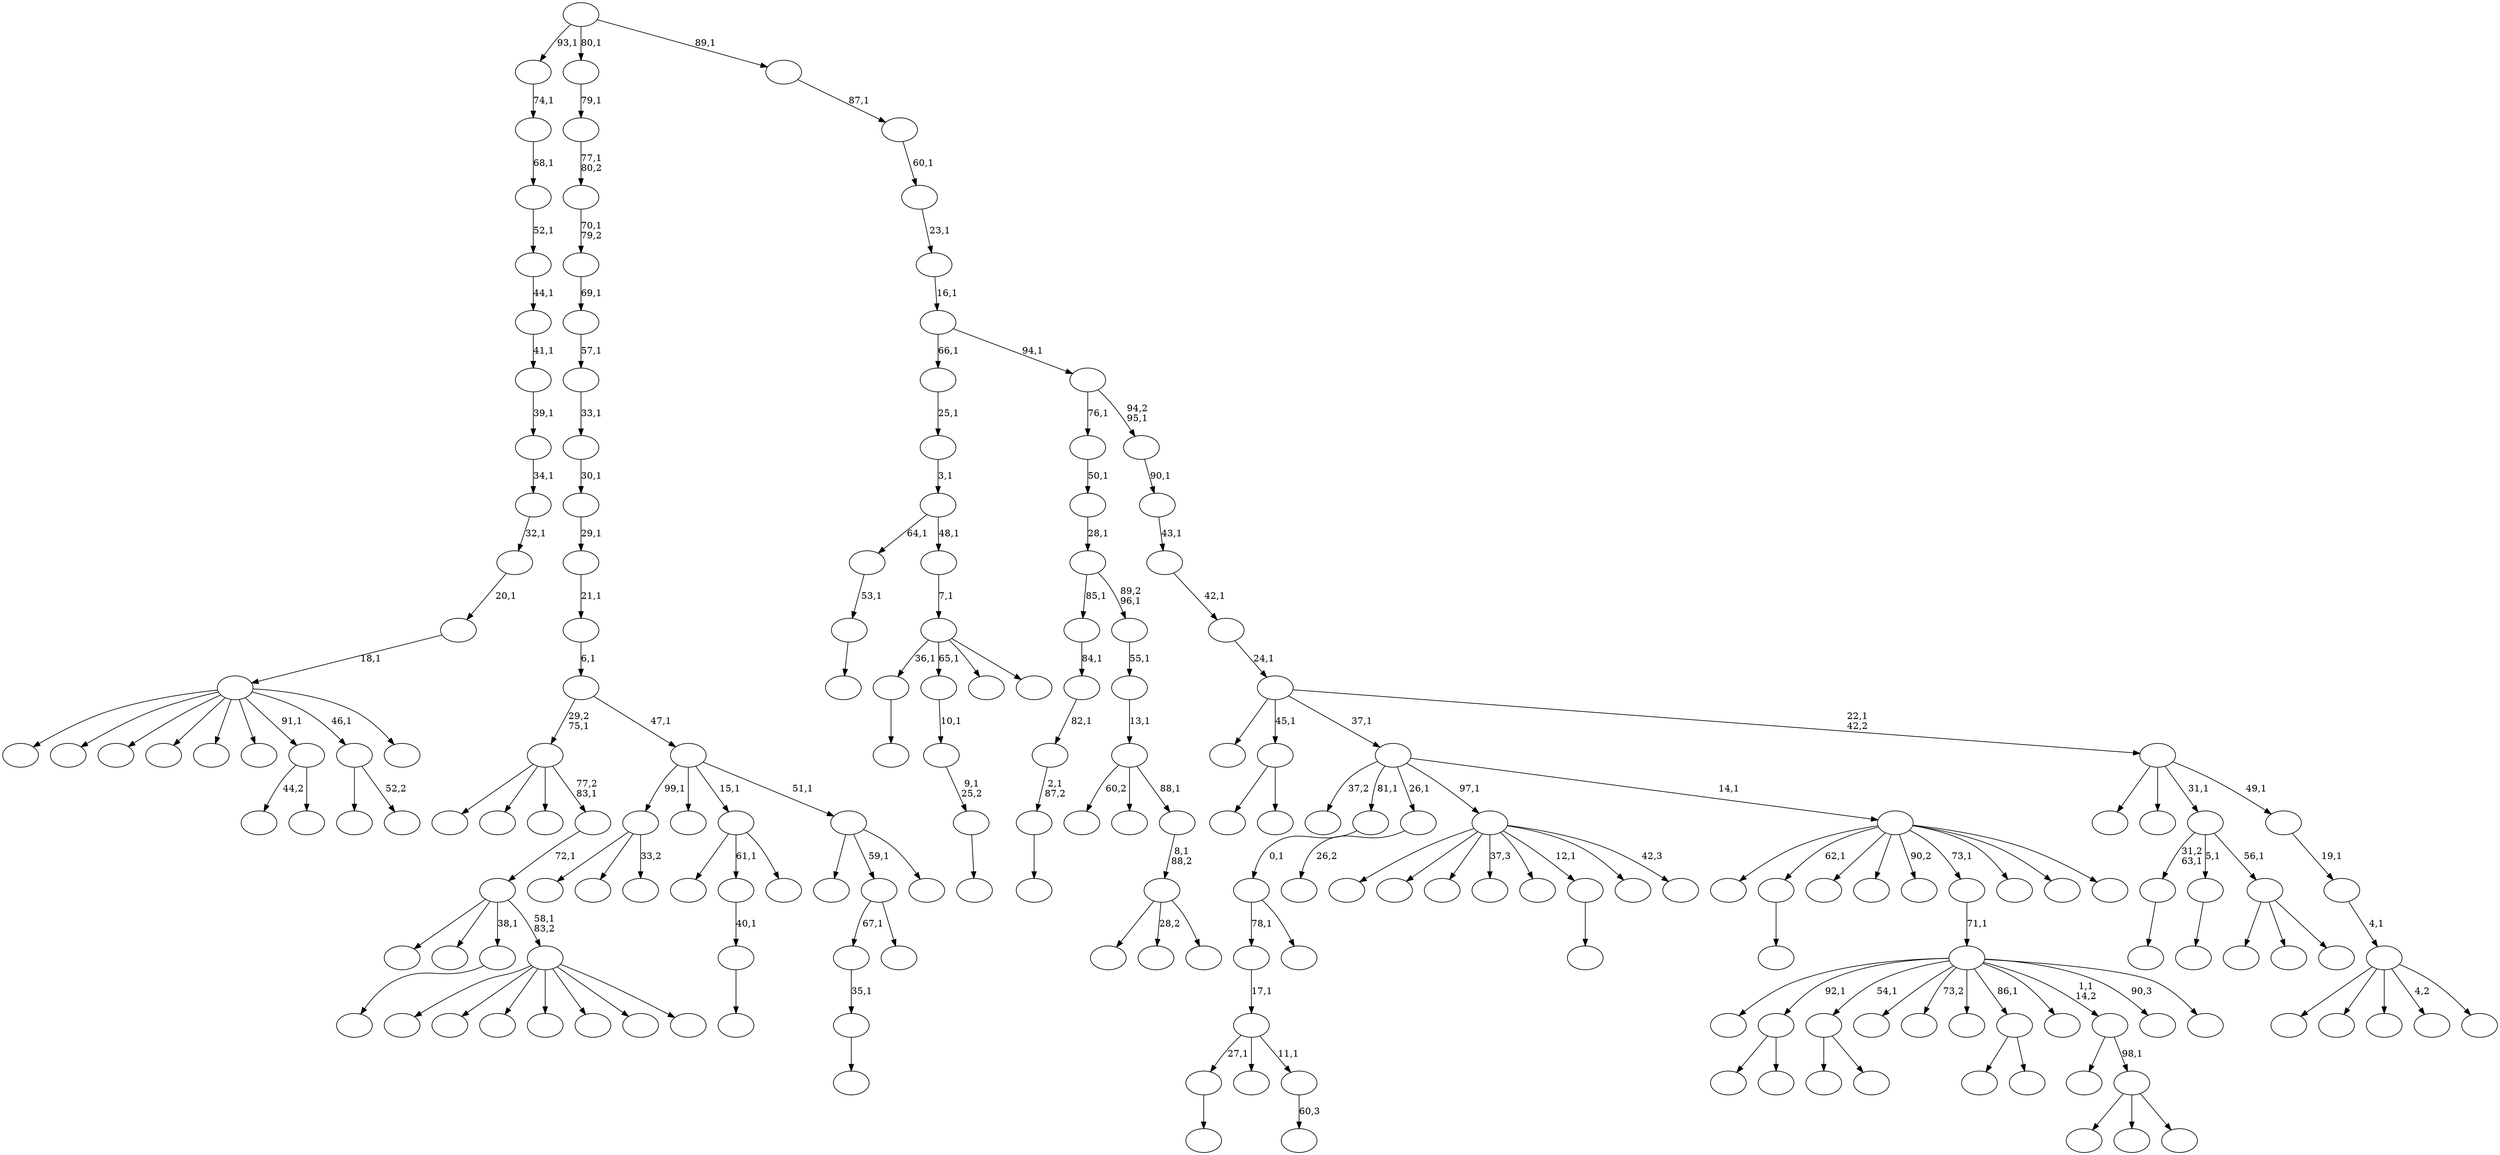 digraph T {
	200 [label=""]
	199 [label=""]
	198 [label=""]
	197 [label=""]
	196 [label=""]
	195 [label=""]
	194 [label=""]
	193 [label=""]
	192 [label=""]
	191 [label=""]
	190 [label=""]
	189 [label=""]
	188 [label=""]
	187 [label=""]
	186 [label=""]
	185 [label=""]
	184 [label=""]
	183 [label=""]
	182 [label=""]
	181 [label=""]
	180 [label=""]
	179 [label=""]
	178 [label=""]
	177 [label=""]
	176 [label=""]
	175 [label=""]
	174 [label=""]
	173 [label=""]
	172 [label=""]
	171 [label=""]
	170 [label=""]
	169 [label=""]
	168 [label=""]
	167 [label=""]
	166 [label=""]
	165 [label=""]
	164 [label=""]
	163 [label=""]
	162 [label=""]
	161 [label=""]
	160 [label=""]
	159 [label=""]
	158 [label=""]
	157 [label=""]
	156 [label=""]
	155 [label=""]
	154 [label=""]
	153 [label=""]
	152 [label=""]
	151 [label=""]
	150 [label=""]
	149 [label=""]
	148 [label=""]
	147 [label=""]
	146 [label=""]
	145 [label=""]
	144 [label=""]
	143 [label=""]
	142 [label=""]
	141 [label=""]
	140 [label=""]
	139 [label=""]
	138 [label=""]
	137 [label=""]
	136 [label=""]
	135 [label=""]
	134 [label=""]
	133 [label=""]
	132 [label=""]
	131 [label=""]
	130 [label=""]
	129 [label=""]
	128 [label=""]
	127 [label=""]
	126 [label=""]
	125 [label=""]
	124 [label=""]
	123 [label=""]
	122 [label=""]
	121 [label=""]
	120 [label=""]
	119 [label=""]
	118 [label=""]
	117 [label=""]
	116 [label=""]
	115 [label=""]
	114 [label=""]
	113 [label=""]
	112 [label=""]
	111 [label=""]
	110 [label=""]
	109 [label=""]
	108 [label=""]
	107 [label=""]
	106 [label=""]
	105 [label=""]
	104 [label=""]
	103 [label=""]
	102 [label=""]
	101 [label=""]
	100 [label=""]
	99 [label=""]
	98 [label=""]
	97 [label=""]
	96 [label=""]
	95 [label=""]
	94 [label=""]
	93 [label=""]
	92 [label=""]
	91 [label=""]
	90 [label=""]
	89 [label=""]
	88 [label=""]
	87 [label=""]
	86 [label=""]
	85 [label=""]
	84 [label=""]
	83 [label=""]
	82 [label=""]
	81 [label=""]
	80 [label=""]
	79 [label=""]
	78 [label=""]
	77 [label=""]
	76 [label=""]
	75 [label=""]
	74 [label=""]
	73 [label=""]
	72 [label=""]
	71 [label=""]
	70 [label=""]
	69 [label=""]
	68 [label=""]
	67 [label=""]
	66 [label=""]
	65 [label=""]
	64 [label=""]
	63 [label=""]
	62 [label=""]
	61 [label=""]
	60 [label=""]
	59 [label=""]
	58 [label=""]
	57 [label=""]
	56 [label=""]
	55 [label=""]
	54 [label=""]
	53 [label=""]
	52 [label=""]
	51 [label=""]
	50 [label=""]
	49 [label=""]
	48 [label=""]
	47 [label=""]
	46 [label=""]
	45 [label=""]
	44 [label=""]
	43 [label=""]
	42 [label=""]
	41 [label=""]
	40 [label=""]
	39 [label=""]
	38 [label=""]
	37 [label=""]
	36 [label=""]
	35 [label=""]
	34 [label=""]
	33 [label=""]
	32 [label=""]
	31 [label=""]
	30 [label=""]
	29 [label=""]
	28 [label=""]
	27 [label=""]
	26 [label=""]
	25 [label=""]
	24 [label=""]
	23 [label=""]
	22 [label=""]
	21 [label=""]
	20 [label=""]
	19 [label=""]
	18 [label=""]
	17 [label=""]
	16 [label=""]
	15 [label=""]
	14 [label=""]
	13 [label=""]
	12 [label=""]
	11 [label=""]
	10 [label=""]
	9 [label=""]
	8 [label=""]
	7 [label=""]
	6 [label=""]
	5 [label=""]
	4 [label=""]
	3 [label=""]
	2 [label=""]
	1 [label=""]
	0 [label=""]
	195 -> 196 [label=""]
	188 -> 189 [label=""]
	187 -> 188 [label="35,1"]
	181 -> 182 [label="60,3"]
	180 -> 195 [label="27,1"]
	180 -> 184 [label=""]
	180 -> 181 [label="11,1"]
	179 -> 180 [label="17,1"]
	171 -> 172 [label=""]
	170 -> 171 [label="2,1\n87,2"]
	169 -> 170 [label="82,1"]
	168 -> 169 [label="84,1"]
	166 -> 167 [label=""]
	163 -> 164 [label=""]
	162 -> 163 [label="9,1\n25,2"]
	161 -> 162 [label="10,1"]
	158 -> 190 [label=""]
	158 -> 159 [label=""]
	155 -> 156 [label=""]
	149 -> 177 [label=""]
	149 -> 150 [label=""]
	142 -> 143 [label=""]
	134 -> 135 [label=""]
	131 -> 186 [label=""]
	131 -> 132 [label=""]
	129 -> 187 [label="67,1"]
	129 -> 130 [label=""]
	126 -> 127 [label=""]
	125 -> 126 [label="53,1"]
	122 -> 123 [label=""]
	121 -> 122 [label="40,1"]
	113 -> 174 [label=""]
	113 -> 153 [label=""]
	113 -> 114 [label="33,2"]
	110 -> 179 [label="78,1"]
	110 -> 111 [label=""]
	109 -> 110 [label="0,1"]
	99 -> 100 [label="26,2"]
	97 -> 166 [label="36,1"]
	97 -> 161 [label="65,1"]
	97 -> 140 [label=""]
	97 -> 98 [label=""]
	96 -> 97 [label="7,1"]
	95 -> 125 [label="64,1"]
	95 -> 96 [label="48,1"]
	94 -> 95 [label="3,1"]
	93 -> 94 [label="25,1"]
	90 -> 91 [label=""]
	87 -> 147 [label="44,2"]
	87 -> 88 [label=""]
	85 -> 124 [label=""]
	85 -> 121 [label="61,1"]
	85 -> 86 [label=""]
	79 -> 80 [label=""]
	77 -> 160 [label=""]
	77 -> 78 [label=""]
	75 -> 154 [label=""]
	75 -> 151 [label=""]
	75 -> 133 [label=""]
	75 -> 116 [label=""]
	75 -> 112 [label=""]
	75 -> 83 [label=""]
	75 -> 76 [label=""]
	74 -> 176 [label=""]
	74 -> 145 [label=""]
	74 -> 79 [label="38,1"]
	74 -> 75 [label="58,1\n83,2"]
	73 -> 74 [label="72,1"]
	72 -> 193 [label=""]
	72 -> 138 [label=""]
	72 -> 118 [label=""]
	72 -> 73 [label="77,2\n83,1"]
	70 -> 197 [label=""]
	70 -> 105 [label=""]
	70 -> 71 [label=""]
	69 -> 82 [label=""]
	69 -> 70 [label="98,1"]
	66 -> 115 [label=""]
	66 -> 103 [label=""]
	66 -> 67 [label=""]
	65 -> 142 [label="31,2\n63,1"]
	65 -> 134 [label="5,1"]
	65 -> 66 [label="56,1"]
	63 -> 200 [label=""]
	63 -> 194 [label=""]
	63 -> 185 [label=""]
	63 -> 175 [label="37,3"]
	63 -> 107 [label=""]
	63 -> 90 [label="12,1"]
	63 -> 68 [label=""]
	63 -> 64 [label="42,3"]
	60 -> 191 [label=""]
	60 -> 158 [label="92,1"]
	60 -> 149 [label="54,1"]
	60 -> 146 [label=""]
	60 -> 141 [label="73,2"]
	60 -> 137 [label=""]
	60 -> 131 [label="86,1"]
	60 -> 102 [label=""]
	60 -> 69 [label="1,1\n14,2"]
	60 -> 62 [label="90,3"]
	60 -> 61 [label=""]
	59 -> 60 [label="71,1"]
	56 -> 178 [label=""]
	56 -> 57 [label="52,2"]
	53 -> 157 [label=""]
	53 -> 155 [label="62,1"]
	53 -> 139 [label=""]
	53 -> 104 [label=""]
	53 -> 84 [label="90,2"]
	53 -> 59 [label="73,1"]
	53 -> 58 [label=""]
	53 -> 55 [label=""]
	53 -> 54 [label=""]
	52 -> 128 [label="37,2"]
	52 -> 109 [label="81,1"]
	52 -> 99 [label="26,1"]
	52 -> 63 [label="97,1"]
	52 -> 53 [label="14,1"]
	50 -> 165 [label=""]
	50 -> 144 [label="28,2"]
	50 -> 51 [label=""]
	49 -> 50 [label="8,1\n88,2"]
	48 -> 136 [label="60,2"]
	48 -> 108 [label=""]
	48 -> 49 [label="88,1"]
	47 -> 48 [label="13,1"]
	46 -> 47 [label="55,1"]
	45 -> 168 [label="85,1"]
	45 -> 46 [label="89,2\n96,1"]
	44 -> 45 [label="28,1"]
	43 -> 44 [label="50,1"]
	41 -> 198 [label=""]
	41 -> 183 [label=""]
	41 -> 173 [label=""]
	41 -> 120 [label=""]
	41 -> 119 [label=""]
	41 -> 117 [label=""]
	41 -> 87 [label="91,1"]
	41 -> 56 [label="46,1"]
	41 -> 42 [label=""]
	40 -> 41 [label="18,1"]
	39 -> 40 [label="20,1"]
	38 -> 39 [label="32,1"]
	37 -> 38 [label="34,1"]
	36 -> 37 [label="39,1"]
	35 -> 36 [label="41,1"]
	34 -> 35 [label="44,1"]
	33 -> 34 [label="52,1"]
	32 -> 33 [label="68,1"]
	31 -> 32 [label="74,1"]
	29 -> 148 [label=""]
	29 -> 129 [label="59,1"]
	29 -> 30 [label=""]
	28 -> 113 [label="99,1"]
	28 -> 101 [label=""]
	28 -> 85 [label="15,1"]
	28 -> 29 [label="51,1"]
	27 -> 72 [label="29,2\n75,1"]
	27 -> 28 [label="47,1"]
	26 -> 27 [label="6,1"]
	25 -> 26 [label="21,1"]
	24 -> 25 [label="29,1"]
	23 -> 24 [label="30,1"]
	22 -> 23 [label="33,1"]
	21 -> 22 [label="57,1"]
	20 -> 21 [label="69,1"]
	19 -> 20 [label="70,1\n79,2"]
	18 -> 19 [label="77,1\n80,2"]
	17 -> 18 [label="79,1"]
	15 -> 199 [label=""]
	15 -> 192 [label=""]
	15 -> 152 [label=""]
	15 -> 106 [label="4,2"]
	15 -> 16 [label=""]
	14 -> 15 [label="4,1"]
	13 -> 14 [label="19,1"]
	12 -> 92 [label=""]
	12 -> 81 [label=""]
	12 -> 65 [label="31,1"]
	12 -> 13 [label="49,1"]
	11 -> 89 [label=""]
	11 -> 77 [label="45,1"]
	11 -> 52 [label="37,1"]
	11 -> 12 [label="22,1\n42,2"]
	10 -> 11 [label="24,1"]
	9 -> 10 [label="42,1"]
	8 -> 9 [label="43,1"]
	7 -> 8 [label="90,1"]
	6 -> 43 [label="76,1"]
	6 -> 7 [label="94,2\n95,1"]
	5 -> 93 [label="66,1"]
	5 -> 6 [label="94,1"]
	4 -> 5 [label="16,1"]
	3 -> 4 [label="23,1"]
	2 -> 3 [label="60,1"]
	1 -> 2 [label="87,1"]
	0 -> 31 [label="93,1"]
	0 -> 17 [label="80,1"]
	0 -> 1 [label="89,1"]
}
